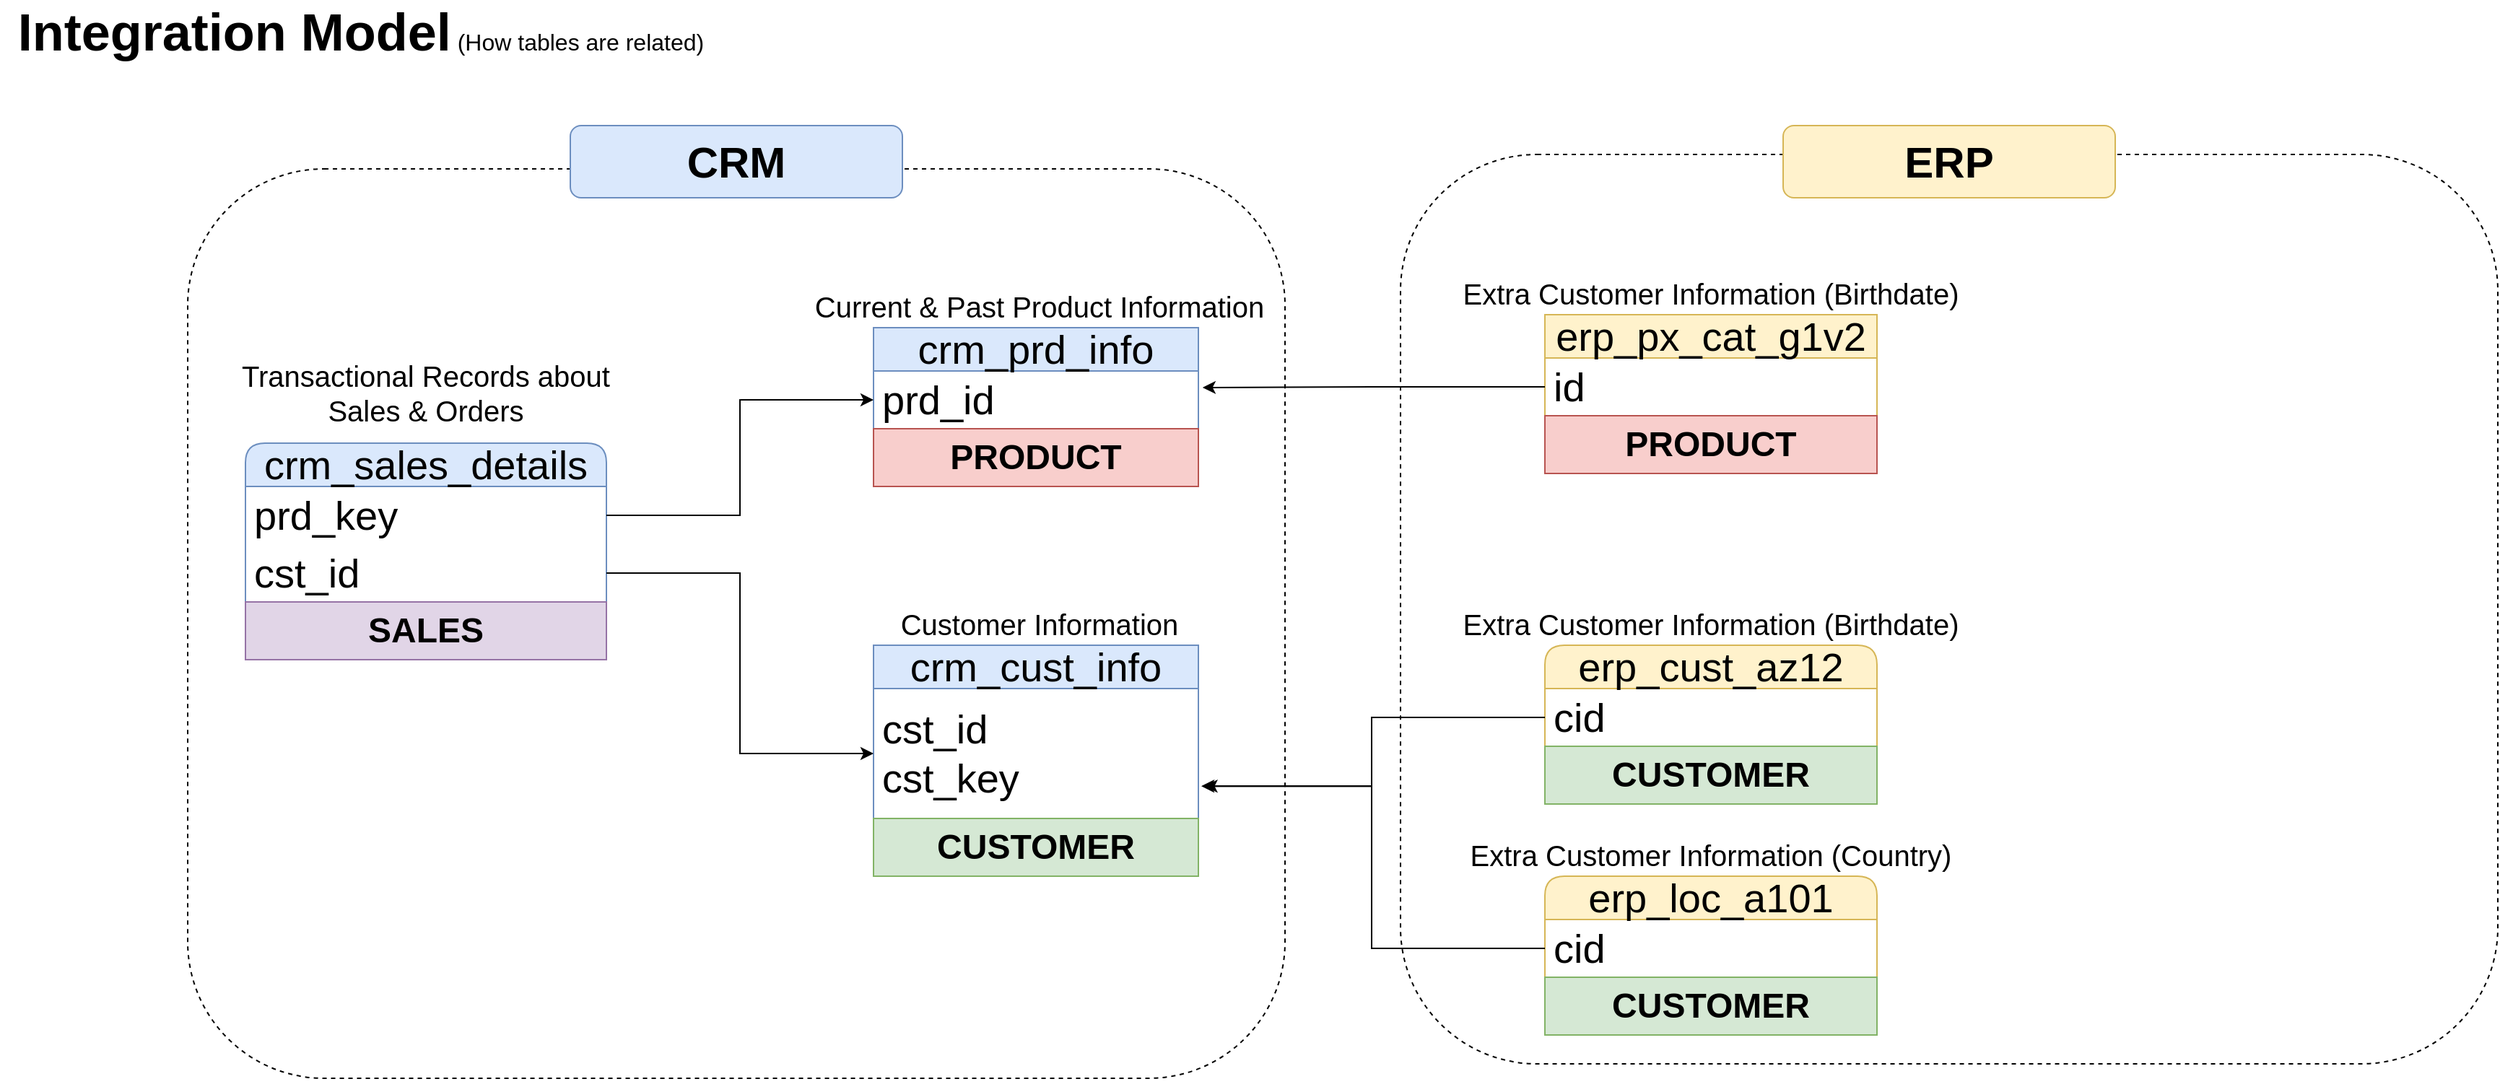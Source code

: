 <mxfile version="27.0.9">
  <diagram name="Page-1" id="EHNtCFRVByC0u-RscAta">
    <mxGraphModel dx="1097" dy="733" grid="1" gridSize="10" guides="1" tooltips="1" connect="1" arrows="1" fold="1" page="1" pageScale="1" pageWidth="1920" pageHeight="1200" math="0" shadow="0">
      <root>
        <mxCell id="0" />
        <mxCell id="1" parent="0" />
        <mxCell id="jGSR8qIOOla3-uecDFe4-23" value="" style="rounded=1;whiteSpace=wrap;html=1;fillColor=none;dashed=1;" parent="1" vertex="1">
          <mxGeometry x="970" y="140" width="760" height="630" as="geometry" />
        </mxCell>
        <mxCell id="jGSR8qIOOla3-uecDFe4-19" value="" style="rounded=1;whiteSpace=wrap;html=1;fillColor=none;dashed=1;" parent="1" vertex="1">
          <mxGeometry x="130" y="150" width="760" height="630" as="geometry" />
        </mxCell>
        <mxCell id="0O3aeTzBbSYH1ZNSqPWA-1" value="crm_cust_info" style="swimlane;fontStyle=0;childLayout=stackLayout;horizontal=1;startSize=30;horizontalStack=0;resizeParent=1;resizeParentMax=0;resizeLast=0;collapsible=1;marginBottom=0;whiteSpace=wrap;html=1;fillColor=#dae8fc;strokeColor=#6c8ebf;rounded=0;fontSize=28;arcSize=12;swimlaneLine=1;" parent="1" vertex="1">
          <mxGeometry x="605" y="480" width="225" height="120" as="geometry" />
        </mxCell>
        <mxCell id="0O3aeTzBbSYH1ZNSqPWA-5" value="&lt;span style=&quot;font-weight: bold;&quot;&gt;&lt;font style=&quot;font-size: 36px;&quot;&gt;Integration Model&lt;/font&gt;&lt;/span&gt;&lt;font style=&quot;font-size: 16px;&quot;&gt;&lt;b&gt;&amp;nbsp;&lt;/b&gt;(How tables are related)&lt;/font&gt;&lt;span style=&quot;color: rgba(0, 0, 0, 0); font-family: monospace; font-size: 0px; text-align: start; text-wrap-mode: nowrap;&quot;&gt;%3CmxGraphModel%3E%3Croot%3E%3CmxCell%20id%3D%220%22%2F%3E%3CmxCell%20id%3D%221%22%20parent%3D%220%22%2F%3E%3CmxCell%20id%3D%222%22%20value%3D%22%26lt%3Bfont%20style%3D%26quot%3Bfont-size%3A%2024px%3B%26quot%3B%26gt%3B%26lt%3Bb%26gt%3BBronze%20Layer%26lt%3B%2Fb%26gt%3B%26lt%3B%2Ffont%26gt%3B%22%20style%3D%22rounded%3D1%3BwhiteSpace%3Dwrap%3Bhtml%3D1%3BfillColor%3D%23ffe6cc%3BstrokeColor%3D%23d79b00%3B%22%20vertex%3D%221%22%20parent%3D%221%22%3E%3CmxGeometry%20x%3D%22-3380%22%20y%3D%22258%22%20width%3D%22190%22%20height%3D%2240%22%20as%3D%22geometry%22%2F%3E%3C%2FmxCell%3E%3C%2Froot%3E%3C%2FmxGraphModel%3EH&lt;/span&gt;" style="text;html=1;align=center;verticalAlign=middle;whiteSpace=wrap;rounded=0;" parent="1" vertex="1">
          <mxGeometry y="40" width="500" height="30" as="geometry" />
        </mxCell>
        <mxCell id="0O3aeTzBbSYH1ZNSqPWA-7" value="&lt;font style=&quot;font-size: 20px;&quot;&gt;Customer Information&lt;/font&gt;" style="text;html=1;align=center;verticalAlign=middle;whiteSpace=wrap;rounded=0;" parent="1" vertex="1">
          <mxGeometry x="615" y="450" width="210" height="30" as="geometry" />
        </mxCell>
        <mxCell id="0O3aeTzBbSYH1ZNSqPWA-2" value="cst_id&lt;div&gt;cst_key&lt;/div&gt;" style="text;strokeColor=none;fillColor=none;align=left;verticalAlign=middle;spacingLeft=4;spacingRight=4;overflow=hidden;points=[[0,0.5],[1,0.5]];portConstraint=eastwest;rotatable=0;whiteSpace=wrap;html=1;fontSize=28;" parent="1" vertex="1">
          <mxGeometry x="605" y="510" width="225" height="90" as="geometry" />
        </mxCell>
        <mxCell id="0O3aeTzBbSYH1ZNSqPWA-8" value="crm_prd_info" style="swimlane;fontStyle=0;childLayout=stackLayout;horizontal=1;startSize=30;horizontalStack=0;resizeParent=1;resizeParentMax=0;resizeLast=0;collapsible=1;marginBottom=0;whiteSpace=wrap;html=1;fillColor=#dae8fc;strokeColor=#6c8ebf;rounded=0;fontSize=28;" parent="1" vertex="1">
          <mxGeometry x="605" y="260" width="225" height="70" as="geometry" />
        </mxCell>
        <mxCell id="0O3aeTzBbSYH1ZNSqPWA-9" value="&lt;font style=&quot;font-size: 20px;&quot;&gt;Current &amp;amp; Past Product Information&lt;/font&gt;" style="text;html=1;align=center;verticalAlign=middle;whiteSpace=wrap;rounded=0;" parent="1" vertex="1">
          <mxGeometry x="550" y="230" width="340" height="30" as="geometry" />
        </mxCell>
        <mxCell id="0O3aeTzBbSYH1ZNSqPWA-10" value="prd_id" style="text;strokeColor=none;fillColor=none;align=left;verticalAlign=middle;spacingLeft=4;spacingRight=4;overflow=hidden;points=[[0,0.5],[1,0.5]];portConstraint=eastwest;rotatable=0;whiteSpace=wrap;html=1;fontSize=28;rounded=0;" parent="1" vertex="1">
          <mxGeometry x="605" y="290" width="225" height="40" as="geometry" />
        </mxCell>
        <mxCell id="0O3aeTzBbSYH1ZNSqPWA-12" value="&lt;font style=&quot;font-size: 20px;&quot;&gt;Transactional Records about Sales &amp;amp; Orders&lt;/font&gt;" style="text;html=1;align=center;verticalAlign=middle;whiteSpace=wrap;rounded=0;" parent="1" vertex="1">
          <mxGeometry x="165" y="290" width="260" height="30" as="geometry" />
        </mxCell>
        <mxCell id="0O3aeTzBbSYH1ZNSqPWA-149" value="crm_sales_details" style="swimlane;fontStyle=0;childLayout=stackLayout;horizontal=1;startSize=30;horizontalStack=0;resizeParent=1;resizeParentMax=0;resizeLast=0;collapsible=1;marginBottom=0;whiteSpace=wrap;html=1;align=center;verticalAlign=middle;spacingLeft=4;spacingRight=4;fontFamily=Helvetica;fontSize=28;fillColor=#dae8fc;strokeColor=#6c8ebf;rounded=1;" parent="1" vertex="1">
          <mxGeometry x="170" y="340" width="250" height="150" as="geometry" />
        </mxCell>
        <mxCell id="0O3aeTzBbSYH1ZNSqPWA-150" value="prd_key" style="text;strokeColor=none;fillColor=none;align=left;verticalAlign=middle;spacingLeft=4;spacingRight=4;overflow=hidden;points=[[0,0.5],[1,0.5]];portConstraint=eastwest;rotatable=0;whiteSpace=wrap;html=1;fontFamily=Helvetica;fontSize=28;fontColor=default;rounded=1;" parent="0O3aeTzBbSYH1ZNSqPWA-149" vertex="1">
          <mxGeometry y="30" width="250" height="40" as="geometry" />
        </mxCell>
        <mxCell id="0O3aeTzBbSYH1ZNSqPWA-151" value="cst_id" style="text;strokeColor=none;fillColor=none;align=left;verticalAlign=middle;spacingLeft=4;spacingRight=4;overflow=hidden;points=[[0,0.5],[1,0.5]];portConstraint=eastwest;rotatable=0;whiteSpace=wrap;html=1;fontFamily=Helvetica;fontSize=28;fontColor=default;rounded=1;" parent="0O3aeTzBbSYH1ZNSqPWA-149" vertex="1">
          <mxGeometry y="70" width="250" height="40" as="geometry" />
        </mxCell>
        <mxCell id="JMH_tFcMg325haxJzro5-12" value="&lt;b&gt;&lt;font style=&quot;font-size: 24px;&quot;&gt;SALES&lt;/font&gt;&lt;/b&gt;" style="text;html=1;strokeColor=#9673a6;fillColor=#e1d5e7;align=center;verticalAlign=middle;whiteSpace=wrap;overflow=hidden;rounded=0;" vertex="1" parent="0O3aeTzBbSYH1ZNSqPWA-149">
          <mxGeometry y="110" width="250" height="40" as="geometry" />
        </mxCell>
        <mxCell id="0O3aeTzBbSYH1ZNSqPWA-155" style="edgeStyle=orthogonalEdgeStyle;rounded=0;orthogonalLoop=1;jettySize=auto;html=1;exitX=1;exitY=0.5;exitDx=0;exitDy=0;entryX=0;entryY=0.5;entryDx=0;entryDy=0;fontFamily=Helvetica;fontSize=28;fontColor=default;" parent="1" source="0O3aeTzBbSYH1ZNSqPWA-151" target="0O3aeTzBbSYH1ZNSqPWA-2" edge="1">
          <mxGeometry relative="1" as="geometry" />
        </mxCell>
        <mxCell id="0O3aeTzBbSYH1ZNSqPWA-156" style="edgeStyle=orthogonalEdgeStyle;rounded=0;orthogonalLoop=1;jettySize=auto;html=1;exitX=1;exitY=0.5;exitDx=0;exitDy=0;entryX=0;entryY=0.5;entryDx=0;entryDy=0;fontFamily=Helvetica;fontSize=28;fontColor=default;" parent="1" source="0O3aeTzBbSYH1ZNSqPWA-150" target="0O3aeTzBbSYH1ZNSqPWA-10" edge="1">
          <mxGeometry relative="1" as="geometry" />
        </mxCell>
        <mxCell id="jGSR8qIOOla3-uecDFe4-1" value="erp_cust_az12" style="swimlane;fontStyle=0;childLayout=stackLayout;horizontal=1;startSize=30;horizontalStack=0;resizeParent=1;resizeParentMax=0;resizeLast=0;collapsible=1;marginBottom=0;whiteSpace=wrap;html=1;fillColor=#fff2cc;strokeColor=#d6b656;fontSize=28;rounded=1;swimlaneLine=1;" parent="1" vertex="1">
          <mxGeometry x="1070" y="480" width="230" height="110" as="geometry" />
        </mxCell>
        <mxCell id="jGSR8qIOOla3-uecDFe4-2" value="cid" style="text;strokeColor=none;fillColor=none;align=left;verticalAlign=middle;spacingLeft=4;spacingRight=4;overflow=hidden;points=[[0,0.5],[1,0.5]];portConstraint=eastwest;rotatable=0;whiteSpace=wrap;html=1;fontSize=28;rounded=1;swimlaneLine=1;" parent="jGSR8qIOOla3-uecDFe4-1" vertex="1">
          <mxGeometry y="30" width="230" height="40" as="geometry" />
        </mxCell>
        <mxCell id="JMH_tFcMg325haxJzro5-7" value="&lt;b&gt;&lt;font style=&quot;font-size: 24px;&quot;&gt;CUSTOMER&lt;/font&gt;&lt;/b&gt;" style="text;html=1;strokeColor=#82b366;fillColor=#d5e8d4;align=center;verticalAlign=middle;whiteSpace=wrap;overflow=hidden;rounded=0;" vertex="1" parent="jGSR8qIOOla3-uecDFe4-1">
          <mxGeometry y="70" width="230" height="40" as="geometry" />
        </mxCell>
        <mxCell id="jGSR8qIOOla3-uecDFe4-7" value="&lt;font style=&quot;font-size: 20px;&quot;&gt;Extra Customer Information (Birthdate)&lt;/font&gt;" style="text;html=1;align=center;verticalAlign=middle;whiteSpace=wrap;rounded=0;" parent="1" vertex="1">
          <mxGeometry x="1010" y="450" width="350" height="30" as="geometry" />
        </mxCell>
        <mxCell id="jGSR8qIOOla3-uecDFe4-8" value="erp_loc_a101" style="swimlane;fontStyle=0;childLayout=stackLayout;horizontal=1;startSize=30;horizontalStack=0;resizeParent=1;resizeParentMax=0;resizeLast=0;collapsible=1;marginBottom=0;whiteSpace=wrap;html=1;fillColor=#fff2cc;strokeColor=#d6b656;fontSize=28;rounded=1;swimlaneLine=1;" parent="1" vertex="1">
          <mxGeometry x="1070" y="640" width="230" height="110" as="geometry" />
        </mxCell>
        <mxCell id="jGSR8qIOOla3-uecDFe4-9" value="cid" style="text;strokeColor=none;fillColor=none;align=left;verticalAlign=middle;spacingLeft=4;spacingRight=4;overflow=hidden;points=[[0,0.5],[1,0.5]];portConstraint=eastwest;rotatable=0;whiteSpace=wrap;html=1;fontSize=28;rounded=1;swimlaneLine=1;" parent="jGSR8qIOOla3-uecDFe4-8" vertex="1">
          <mxGeometry y="30" width="230" height="40" as="geometry" />
        </mxCell>
        <mxCell id="JMH_tFcMg325haxJzro5-8" value="&lt;b&gt;&lt;font style=&quot;font-size: 24px;&quot;&gt;CUSTOMER&lt;/font&gt;&lt;/b&gt;" style="text;html=1;strokeColor=#82b366;fillColor=#d5e8d4;align=center;verticalAlign=middle;whiteSpace=wrap;overflow=hidden;rounded=0;" vertex="1" parent="jGSR8qIOOla3-uecDFe4-8">
          <mxGeometry y="70" width="230" height="40" as="geometry" />
        </mxCell>
        <mxCell id="jGSR8qIOOla3-uecDFe4-10" value="&lt;font style=&quot;font-size: 20px;&quot;&gt;Extra Customer Information (Country)&lt;/font&gt;" style="text;html=1;align=center;verticalAlign=middle;whiteSpace=wrap;rounded=0;" parent="1" vertex="1">
          <mxGeometry x="1010" y="610" width="350" height="30" as="geometry" />
        </mxCell>
        <mxCell id="jGSR8qIOOla3-uecDFe4-13" value="erp_px_cat_g1v2" style="swimlane;fontStyle=0;childLayout=stackLayout;horizontal=1;startSize=30;horizontalStack=0;resizeParent=1;resizeParentMax=0;resizeLast=0;collapsible=1;marginBottom=0;whiteSpace=wrap;html=1;fillColor=#fff2cc;strokeColor=#d6b656;fontSize=28;rounded=0;swimlaneLine=1;" parent="1" vertex="1">
          <mxGeometry x="1070" y="251" width="230" height="110" as="geometry" />
        </mxCell>
        <mxCell id="jGSR8qIOOla3-uecDFe4-14" value="id" style="text;strokeColor=none;fillColor=none;align=left;verticalAlign=middle;spacingLeft=4;spacingRight=4;overflow=hidden;points=[[0,0.5],[1,0.5]];portConstraint=eastwest;rotatable=0;whiteSpace=wrap;html=1;fontSize=28;rounded=1;swimlaneLine=1;" parent="jGSR8qIOOla3-uecDFe4-13" vertex="1">
          <mxGeometry y="30" width="230" height="40" as="geometry" />
        </mxCell>
        <mxCell id="JMH_tFcMg325haxJzro5-3" value="&lt;b&gt;&lt;font style=&quot;font-size: 24px;&quot;&gt;PRODUCT&lt;/font&gt;&lt;/b&gt;" style="text;html=1;strokeColor=#b85450;fillColor=#f8cecc;align=center;verticalAlign=middle;whiteSpace=wrap;overflow=hidden;rounded=0;" vertex="1" parent="jGSR8qIOOla3-uecDFe4-13">
          <mxGeometry y="70" width="230" height="40" as="geometry" />
        </mxCell>
        <mxCell id="jGSR8qIOOla3-uecDFe4-15" value="&lt;font style=&quot;font-size: 20px;&quot;&gt;Extra Customer Information (Birthdate)&lt;/font&gt;" style="text;html=1;align=center;verticalAlign=middle;whiteSpace=wrap;rounded=0;" parent="1" vertex="1">
          <mxGeometry x="1010" y="221" width="350" height="30" as="geometry" />
        </mxCell>
        <mxCell id="jGSR8qIOOla3-uecDFe4-18" style="edgeStyle=orthogonalEdgeStyle;rounded=0;orthogonalLoop=1;jettySize=auto;html=1;exitX=0;exitY=0.5;exitDx=0;exitDy=0;entryX=1.013;entryY=0.287;entryDx=0;entryDy=0;entryPerimeter=0;" parent="1" source="jGSR8qIOOla3-uecDFe4-14" target="0O3aeTzBbSYH1ZNSqPWA-10" edge="1">
          <mxGeometry relative="1" as="geometry" />
        </mxCell>
        <mxCell id="jGSR8qIOOla3-uecDFe4-20" value="&lt;b&gt;&lt;font style=&quot;font-size: 30px;&quot;&gt;CRM&lt;/font&gt;&lt;/b&gt;" style="rounded=1;whiteSpace=wrap;html=1;fillColor=#dae8fc;strokeColor=#6c8ebf;" parent="1" vertex="1">
          <mxGeometry x="395" y="120" width="230" height="50" as="geometry" />
        </mxCell>
        <mxCell id="jGSR8qIOOla3-uecDFe4-22" style="edgeStyle=orthogonalEdgeStyle;rounded=0;orthogonalLoop=1;jettySize=auto;html=1;exitX=0.5;exitY=1;exitDx=0;exitDy=0;" parent="1" source="jGSR8qIOOla3-uecDFe4-19" target="jGSR8qIOOla3-uecDFe4-19" edge="1">
          <mxGeometry relative="1" as="geometry" />
        </mxCell>
        <mxCell id="jGSR8qIOOla3-uecDFe4-24" value="&lt;b&gt;&lt;font style=&quot;font-size: 30px;&quot;&gt;ERP&lt;/font&gt;&lt;/b&gt;" style="rounded=1;whiteSpace=wrap;html=1;fillColor=#fff2cc;strokeColor=#d6b656;" parent="1" vertex="1">
          <mxGeometry x="1235" y="120" width="230" height="50" as="geometry" />
        </mxCell>
        <mxCell id="JMH_tFcMg325haxJzro5-1" value="&lt;b&gt;&lt;font style=&quot;font-size: 24px;&quot;&gt;PRODUCT&lt;/font&gt;&lt;/b&gt;" style="text;html=1;strokeColor=#b85450;fillColor=#f8cecc;align=center;verticalAlign=middle;whiteSpace=wrap;overflow=hidden;rounded=0;" vertex="1" parent="1">
          <mxGeometry x="605" y="330" width="225" height="40" as="geometry" />
        </mxCell>
        <mxCell id="JMH_tFcMg325haxJzro5-5" style="edgeStyle=orthogonalEdgeStyle;rounded=0;orthogonalLoop=1;jettySize=auto;html=1;exitX=0;exitY=0.5;exitDx=0;exitDy=0;entryX=1.009;entryY=0.751;entryDx=0;entryDy=0;entryPerimeter=0;" edge="1" parent="1" source="jGSR8qIOOla3-uecDFe4-9" target="0O3aeTzBbSYH1ZNSqPWA-2">
          <mxGeometry relative="1" as="geometry" />
        </mxCell>
        <mxCell id="JMH_tFcMg325haxJzro5-6" style="edgeStyle=orthogonalEdgeStyle;rounded=0;orthogonalLoop=1;jettySize=auto;html=1;exitX=0;exitY=0.5;exitDx=0;exitDy=0;entryX=1.019;entryY=0.751;entryDx=0;entryDy=0;entryPerimeter=0;" edge="1" parent="1" source="jGSR8qIOOla3-uecDFe4-2" target="0O3aeTzBbSYH1ZNSqPWA-2">
          <mxGeometry relative="1" as="geometry" />
        </mxCell>
        <mxCell id="JMH_tFcMg325haxJzro5-9" value="&lt;b&gt;&lt;font style=&quot;font-size: 24px;&quot;&gt;CUSTOMER&lt;/font&gt;&lt;/b&gt;" style="text;html=1;strokeColor=#82b366;fillColor=#d5e8d4;align=center;verticalAlign=middle;whiteSpace=wrap;overflow=hidden;rounded=0;" vertex="1" parent="1">
          <mxGeometry x="605" y="600" width="225" height="40" as="geometry" />
        </mxCell>
      </root>
    </mxGraphModel>
  </diagram>
</mxfile>
